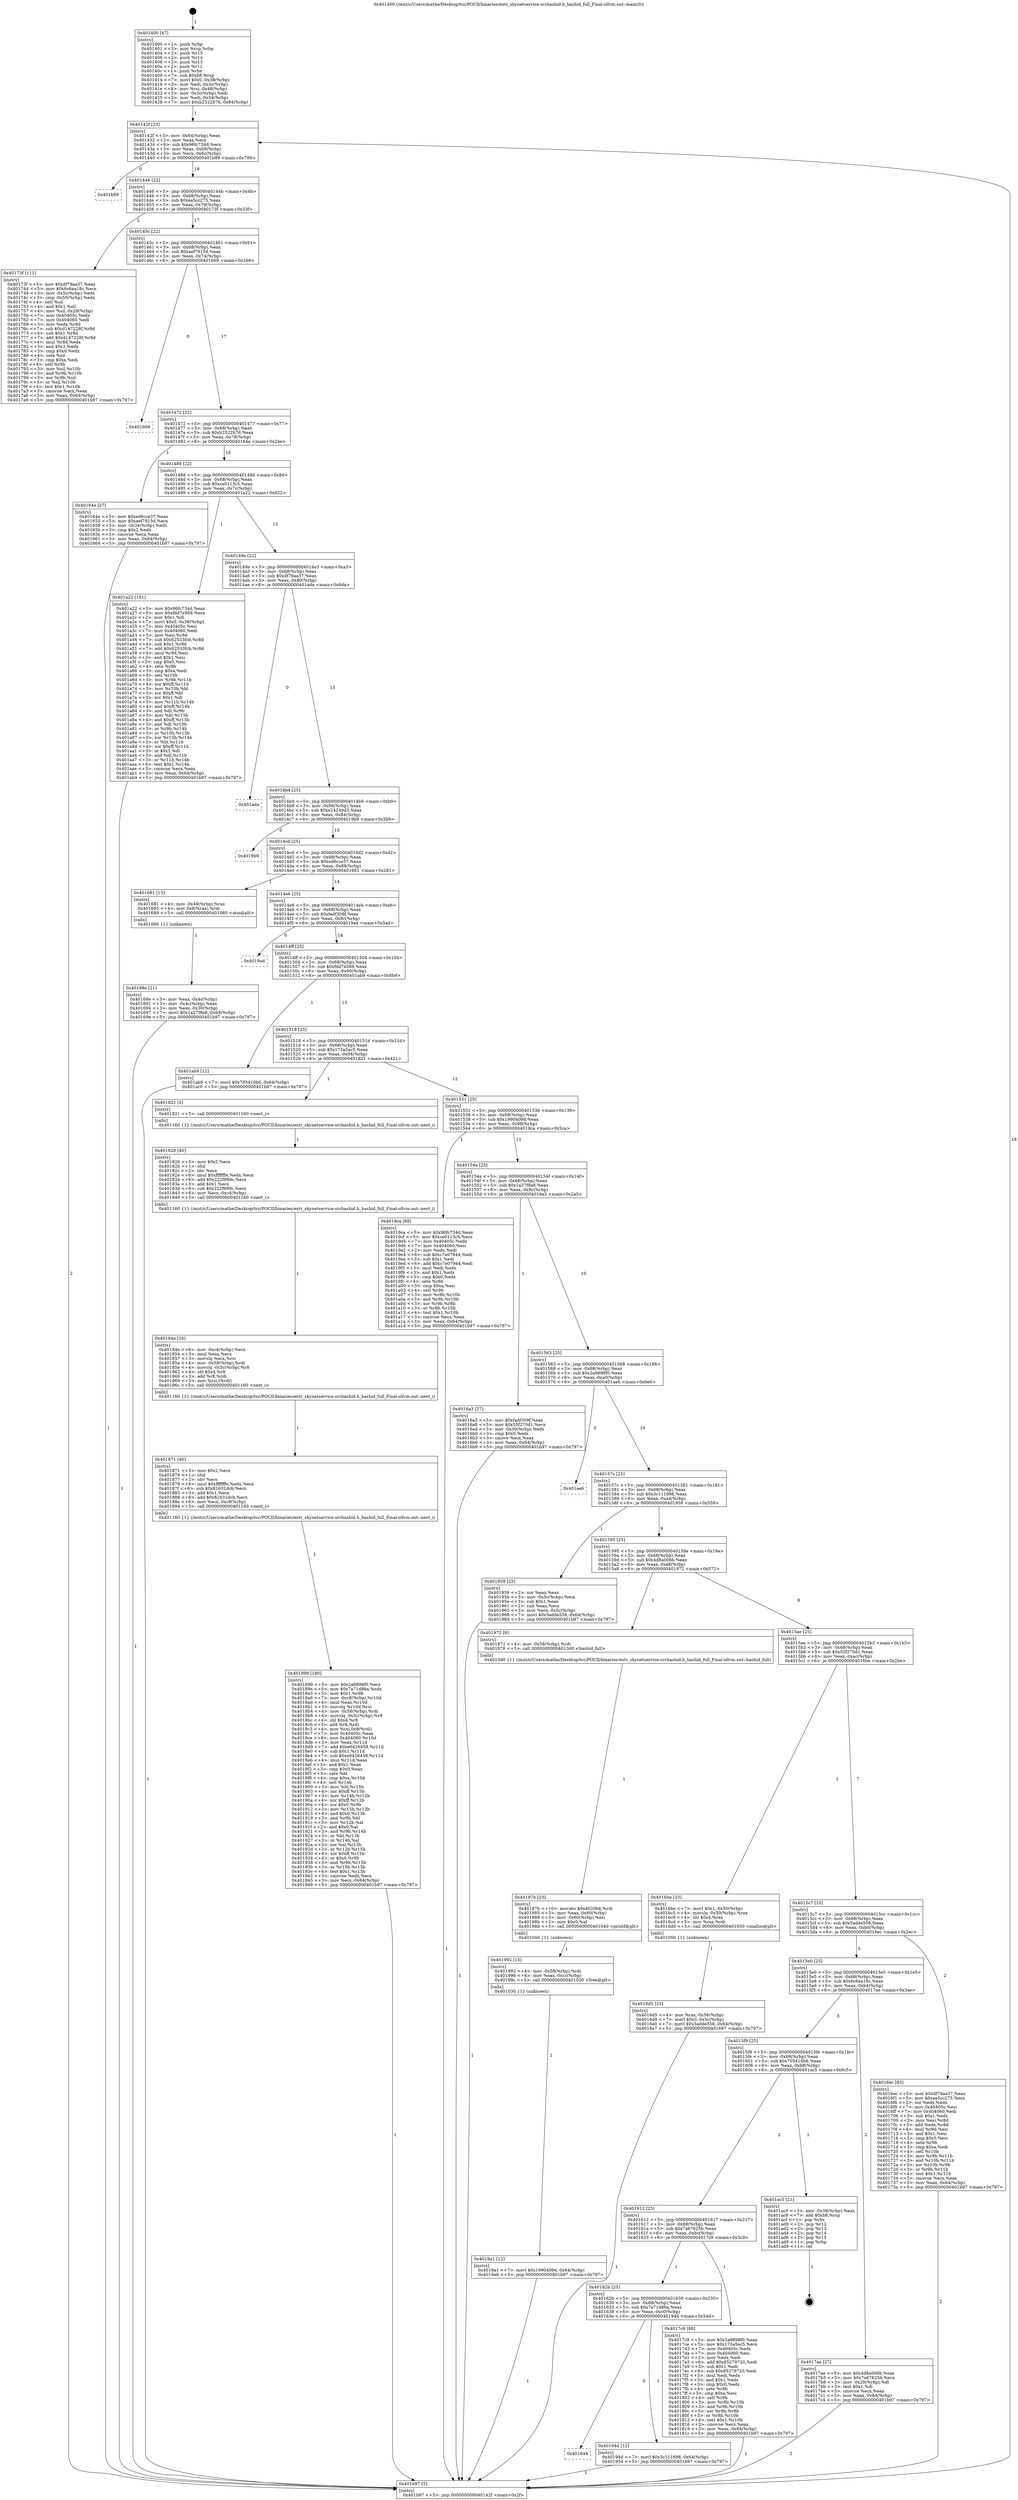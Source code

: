digraph "0x401400" {
  label = "0x401400 (/mnt/c/Users/mathe/Desktop/tcc/POCII/binaries/extr_skynetservice-srchashid.h_hashid_full_Final-ollvm.out::main(0))"
  labelloc = "t"
  node[shape=record]

  Entry [label="",width=0.3,height=0.3,shape=circle,fillcolor=black,style=filled]
  "0x40142f" [label="{
     0x40142f [23]\l
     | [instrs]\l
     &nbsp;&nbsp;0x40142f \<+3\>: mov -0x64(%rbp),%eax\l
     &nbsp;&nbsp;0x401432 \<+2\>: mov %eax,%ecx\l
     &nbsp;&nbsp;0x401434 \<+6\>: sub $0x96fc734d,%ecx\l
     &nbsp;&nbsp;0x40143a \<+3\>: mov %eax,-0x68(%rbp)\l
     &nbsp;&nbsp;0x40143d \<+3\>: mov %ecx,-0x6c(%rbp)\l
     &nbsp;&nbsp;0x401440 \<+6\>: je 0000000000401b89 \<main+0x789\>\l
  }"]
  "0x401b89" [label="{
     0x401b89\l
  }", style=dashed]
  "0x401446" [label="{
     0x401446 [22]\l
     | [instrs]\l
     &nbsp;&nbsp;0x401446 \<+5\>: jmp 000000000040144b \<main+0x4b\>\l
     &nbsp;&nbsp;0x40144b \<+3\>: mov -0x68(%rbp),%eax\l
     &nbsp;&nbsp;0x40144e \<+5\>: sub $0xaa5cc275,%eax\l
     &nbsp;&nbsp;0x401453 \<+3\>: mov %eax,-0x70(%rbp)\l
     &nbsp;&nbsp;0x401456 \<+6\>: je 000000000040173f \<main+0x33f\>\l
  }"]
  Exit [label="",width=0.3,height=0.3,shape=circle,fillcolor=black,style=filled,peripheries=2]
  "0x40173f" [label="{
     0x40173f [111]\l
     | [instrs]\l
     &nbsp;&nbsp;0x40173f \<+5\>: mov $0xdf79aa37,%eax\l
     &nbsp;&nbsp;0x401744 \<+5\>: mov $0x6c6aa18c,%ecx\l
     &nbsp;&nbsp;0x401749 \<+3\>: mov -0x5c(%rbp),%edx\l
     &nbsp;&nbsp;0x40174c \<+3\>: cmp -0x50(%rbp),%edx\l
     &nbsp;&nbsp;0x40174f \<+4\>: setl %sil\l
     &nbsp;&nbsp;0x401753 \<+4\>: and $0x1,%sil\l
     &nbsp;&nbsp;0x401757 \<+4\>: mov %sil,-0x29(%rbp)\l
     &nbsp;&nbsp;0x40175b \<+7\>: mov 0x40405c,%edx\l
     &nbsp;&nbsp;0x401762 \<+7\>: mov 0x404060,%edi\l
     &nbsp;&nbsp;0x401769 \<+3\>: mov %edx,%r8d\l
     &nbsp;&nbsp;0x40176c \<+7\>: sub $0xd147228f,%r8d\l
     &nbsp;&nbsp;0x401773 \<+4\>: sub $0x1,%r8d\l
     &nbsp;&nbsp;0x401777 \<+7\>: add $0xd147228f,%r8d\l
     &nbsp;&nbsp;0x40177e \<+4\>: imul %r8d,%edx\l
     &nbsp;&nbsp;0x401782 \<+3\>: and $0x1,%edx\l
     &nbsp;&nbsp;0x401785 \<+3\>: cmp $0x0,%edx\l
     &nbsp;&nbsp;0x401788 \<+4\>: sete %sil\l
     &nbsp;&nbsp;0x40178c \<+3\>: cmp $0xa,%edi\l
     &nbsp;&nbsp;0x40178f \<+4\>: setl %r9b\l
     &nbsp;&nbsp;0x401793 \<+3\>: mov %sil,%r10b\l
     &nbsp;&nbsp;0x401796 \<+3\>: and %r9b,%r10b\l
     &nbsp;&nbsp;0x401799 \<+3\>: xor %r9b,%sil\l
     &nbsp;&nbsp;0x40179c \<+3\>: or %sil,%r10b\l
     &nbsp;&nbsp;0x40179f \<+4\>: test $0x1,%r10b\l
     &nbsp;&nbsp;0x4017a3 \<+3\>: cmovne %ecx,%eax\l
     &nbsp;&nbsp;0x4017a6 \<+3\>: mov %eax,-0x64(%rbp)\l
     &nbsp;&nbsp;0x4017a9 \<+5\>: jmp 0000000000401b97 \<main+0x797\>\l
  }"]
  "0x40145c" [label="{
     0x40145c [22]\l
     | [instrs]\l
     &nbsp;&nbsp;0x40145c \<+5\>: jmp 0000000000401461 \<main+0x61\>\l
     &nbsp;&nbsp;0x401461 \<+3\>: mov -0x68(%rbp),%eax\l
     &nbsp;&nbsp;0x401464 \<+5\>: sub $0xaef7915d,%eax\l
     &nbsp;&nbsp;0x401469 \<+3\>: mov %eax,-0x74(%rbp)\l
     &nbsp;&nbsp;0x40146c \<+6\>: je 0000000000401669 \<main+0x269\>\l
  }"]
  "0x4019a1" [label="{
     0x4019a1 [12]\l
     | [instrs]\l
     &nbsp;&nbsp;0x4019a1 \<+7\>: movl $0x1990409d,-0x64(%rbp)\l
     &nbsp;&nbsp;0x4019a8 \<+5\>: jmp 0000000000401b97 \<main+0x797\>\l
  }"]
  "0x401669" [label="{
     0x401669\l
  }", style=dashed]
  "0x401472" [label="{
     0x401472 [22]\l
     | [instrs]\l
     &nbsp;&nbsp;0x401472 \<+5\>: jmp 0000000000401477 \<main+0x77\>\l
     &nbsp;&nbsp;0x401477 \<+3\>: mov -0x68(%rbp),%eax\l
     &nbsp;&nbsp;0x40147a \<+5\>: sub $0xb2522b76,%eax\l
     &nbsp;&nbsp;0x40147f \<+3\>: mov %eax,-0x78(%rbp)\l
     &nbsp;&nbsp;0x401482 \<+6\>: je 000000000040164e \<main+0x24e\>\l
  }"]
  "0x401992" [label="{
     0x401992 [15]\l
     | [instrs]\l
     &nbsp;&nbsp;0x401992 \<+4\>: mov -0x58(%rbp),%rdi\l
     &nbsp;&nbsp;0x401996 \<+6\>: mov %eax,-0xcc(%rbp)\l
     &nbsp;&nbsp;0x40199c \<+5\>: call 0000000000401030 \<free@plt\>\l
     | [calls]\l
     &nbsp;&nbsp;0x401030 \{1\} (unknown)\l
  }"]
  "0x40164e" [label="{
     0x40164e [27]\l
     | [instrs]\l
     &nbsp;&nbsp;0x40164e \<+5\>: mov $0xed6cce37,%eax\l
     &nbsp;&nbsp;0x401653 \<+5\>: mov $0xaef7915d,%ecx\l
     &nbsp;&nbsp;0x401658 \<+3\>: mov -0x34(%rbp),%edx\l
     &nbsp;&nbsp;0x40165b \<+3\>: cmp $0x2,%edx\l
     &nbsp;&nbsp;0x40165e \<+3\>: cmovne %ecx,%eax\l
     &nbsp;&nbsp;0x401661 \<+3\>: mov %eax,-0x64(%rbp)\l
     &nbsp;&nbsp;0x401664 \<+5\>: jmp 0000000000401b97 \<main+0x797\>\l
  }"]
  "0x401488" [label="{
     0x401488 [22]\l
     | [instrs]\l
     &nbsp;&nbsp;0x401488 \<+5\>: jmp 000000000040148d \<main+0x8d\>\l
     &nbsp;&nbsp;0x40148d \<+3\>: mov -0x68(%rbp),%eax\l
     &nbsp;&nbsp;0x401490 \<+5\>: sub $0xce0113c5,%eax\l
     &nbsp;&nbsp;0x401495 \<+3\>: mov %eax,-0x7c(%rbp)\l
     &nbsp;&nbsp;0x401498 \<+6\>: je 0000000000401a22 \<main+0x622\>\l
  }"]
  "0x401b97" [label="{
     0x401b97 [5]\l
     | [instrs]\l
     &nbsp;&nbsp;0x401b97 \<+5\>: jmp 000000000040142f \<main+0x2f\>\l
  }"]
  "0x401400" [label="{
     0x401400 [47]\l
     | [instrs]\l
     &nbsp;&nbsp;0x401400 \<+1\>: push %rbp\l
     &nbsp;&nbsp;0x401401 \<+3\>: mov %rsp,%rbp\l
     &nbsp;&nbsp;0x401404 \<+2\>: push %r15\l
     &nbsp;&nbsp;0x401406 \<+2\>: push %r14\l
     &nbsp;&nbsp;0x401408 \<+2\>: push %r13\l
     &nbsp;&nbsp;0x40140a \<+2\>: push %r12\l
     &nbsp;&nbsp;0x40140c \<+1\>: push %rbx\l
     &nbsp;&nbsp;0x40140d \<+7\>: sub $0xb8,%rsp\l
     &nbsp;&nbsp;0x401414 \<+7\>: movl $0x0,-0x38(%rbp)\l
     &nbsp;&nbsp;0x40141b \<+3\>: mov %edi,-0x3c(%rbp)\l
     &nbsp;&nbsp;0x40141e \<+4\>: mov %rsi,-0x48(%rbp)\l
     &nbsp;&nbsp;0x401422 \<+3\>: mov -0x3c(%rbp),%edi\l
     &nbsp;&nbsp;0x401425 \<+3\>: mov %edi,-0x34(%rbp)\l
     &nbsp;&nbsp;0x401428 \<+7\>: movl $0xb2522b76,-0x64(%rbp)\l
  }"]
  "0x40197b" [label="{
     0x40197b [23]\l
     | [instrs]\l
     &nbsp;&nbsp;0x40197b \<+10\>: movabs $0x4020b6,%rdi\l
     &nbsp;&nbsp;0x401985 \<+3\>: mov %eax,-0x60(%rbp)\l
     &nbsp;&nbsp;0x401988 \<+3\>: mov -0x60(%rbp),%esi\l
     &nbsp;&nbsp;0x40198b \<+2\>: mov $0x0,%al\l
     &nbsp;&nbsp;0x40198d \<+5\>: call 0000000000401040 \<printf@plt\>\l
     | [calls]\l
     &nbsp;&nbsp;0x401040 \{1\} (unknown)\l
  }"]
  "0x401a22" [label="{
     0x401a22 [151]\l
     | [instrs]\l
     &nbsp;&nbsp;0x401a22 \<+5\>: mov $0x96fc734d,%eax\l
     &nbsp;&nbsp;0x401a27 \<+5\>: mov $0xfdd7e569,%ecx\l
     &nbsp;&nbsp;0x401a2c \<+2\>: mov $0x1,%dl\l
     &nbsp;&nbsp;0x401a2e \<+7\>: movl $0x0,-0x38(%rbp)\l
     &nbsp;&nbsp;0x401a35 \<+7\>: mov 0x40405c,%esi\l
     &nbsp;&nbsp;0x401a3c \<+7\>: mov 0x404060,%edi\l
     &nbsp;&nbsp;0x401a43 \<+3\>: mov %esi,%r8d\l
     &nbsp;&nbsp;0x401a46 \<+7\>: sub $0x62533fcb,%r8d\l
     &nbsp;&nbsp;0x401a4d \<+4\>: sub $0x1,%r8d\l
     &nbsp;&nbsp;0x401a51 \<+7\>: add $0x62533fcb,%r8d\l
     &nbsp;&nbsp;0x401a58 \<+4\>: imul %r8d,%esi\l
     &nbsp;&nbsp;0x401a5c \<+3\>: and $0x1,%esi\l
     &nbsp;&nbsp;0x401a5f \<+3\>: cmp $0x0,%esi\l
     &nbsp;&nbsp;0x401a62 \<+4\>: sete %r9b\l
     &nbsp;&nbsp;0x401a66 \<+3\>: cmp $0xa,%edi\l
     &nbsp;&nbsp;0x401a69 \<+4\>: setl %r10b\l
     &nbsp;&nbsp;0x401a6d \<+3\>: mov %r9b,%r11b\l
     &nbsp;&nbsp;0x401a70 \<+4\>: xor $0xff,%r11b\l
     &nbsp;&nbsp;0x401a74 \<+3\>: mov %r10b,%bl\l
     &nbsp;&nbsp;0x401a77 \<+3\>: xor $0xff,%bl\l
     &nbsp;&nbsp;0x401a7a \<+3\>: xor $0x1,%dl\l
     &nbsp;&nbsp;0x401a7d \<+3\>: mov %r11b,%r14b\l
     &nbsp;&nbsp;0x401a80 \<+4\>: and $0xff,%r14b\l
     &nbsp;&nbsp;0x401a84 \<+3\>: and %dl,%r9b\l
     &nbsp;&nbsp;0x401a87 \<+3\>: mov %bl,%r15b\l
     &nbsp;&nbsp;0x401a8a \<+4\>: and $0xff,%r15b\l
     &nbsp;&nbsp;0x401a8e \<+3\>: and %dl,%r10b\l
     &nbsp;&nbsp;0x401a91 \<+3\>: or %r9b,%r14b\l
     &nbsp;&nbsp;0x401a94 \<+3\>: or %r10b,%r15b\l
     &nbsp;&nbsp;0x401a97 \<+3\>: xor %r15b,%r14b\l
     &nbsp;&nbsp;0x401a9a \<+3\>: or %bl,%r11b\l
     &nbsp;&nbsp;0x401a9d \<+4\>: xor $0xff,%r11b\l
     &nbsp;&nbsp;0x401aa1 \<+3\>: or $0x1,%dl\l
     &nbsp;&nbsp;0x401aa4 \<+3\>: and %dl,%r11b\l
     &nbsp;&nbsp;0x401aa7 \<+3\>: or %r11b,%r14b\l
     &nbsp;&nbsp;0x401aaa \<+4\>: test $0x1,%r14b\l
     &nbsp;&nbsp;0x401aae \<+3\>: cmovne %ecx,%eax\l
     &nbsp;&nbsp;0x401ab1 \<+3\>: mov %eax,-0x64(%rbp)\l
     &nbsp;&nbsp;0x401ab4 \<+5\>: jmp 0000000000401b97 \<main+0x797\>\l
  }"]
  "0x40149e" [label="{
     0x40149e [22]\l
     | [instrs]\l
     &nbsp;&nbsp;0x40149e \<+5\>: jmp 00000000004014a3 \<main+0xa3\>\l
     &nbsp;&nbsp;0x4014a3 \<+3\>: mov -0x68(%rbp),%eax\l
     &nbsp;&nbsp;0x4014a6 \<+5\>: sub $0xdf79aa37,%eax\l
     &nbsp;&nbsp;0x4014ab \<+3\>: mov %eax,-0x80(%rbp)\l
     &nbsp;&nbsp;0x4014ae \<+6\>: je 0000000000401ada \<main+0x6da\>\l
  }"]
  "0x401644" [label="{
     0x401644\l
  }", style=dashed]
  "0x401ada" [label="{
     0x401ada\l
  }", style=dashed]
  "0x4014b4" [label="{
     0x4014b4 [25]\l
     | [instrs]\l
     &nbsp;&nbsp;0x4014b4 \<+5\>: jmp 00000000004014b9 \<main+0xb9\>\l
     &nbsp;&nbsp;0x4014b9 \<+3\>: mov -0x68(%rbp),%eax\l
     &nbsp;&nbsp;0x4014bc \<+5\>: sub $0xe24249d3,%eax\l
     &nbsp;&nbsp;0x4014c1 \<+6\>: mov %eax,-0x84(%rbp)\l
     &nbsp;&nbsp;0x4014c7 \<+6\>: je 00000000004019b9 \<main+0x5b9\>\l
  }"]
  "0x40194d" [label="{
     0x40194d [12]\l
     | [instrs]\l
     &nbsp;&nbsp;0x40194d \<+7\>: movl $0x3c111698,-0x64(%rbp)\l
     &nbsp;&nbsp;0x401954 \<+5\>: jmp 0000000000401b97 \<main+0x797\>\l
  }"]
  "0x4019b9" [label="{
     0x4019b9\l
  }", style=dashed]
  "0x4014cd" [label="{
     0x4014cd [25]\l
     | [instrs]\l
     &nbsp;&nbsp;0x4014cd \<+5\>: jmp 00000000004014d2 \<main+0xd2\>\l
     &nbsp;&nbsp;0x4014d2 \<+3\>: mov -0x68(%rbp),%eax\l
     &nbsp;&nbsp;0x4014d5 \<+5\>: sub $0xed6cce37,%eax\l
     &nbsp;&nbsp;0x4014da \<+6\>: mov %eax,-0x88(%rbp)\l
     &nbsp;&nbsp;0x4014e0 \<+6\>: je 0000000000401681 \<main+0x281\>\l
  }"]
  "0x401899" [label="{
     0x401899 [180]\l
     | [instrs]\l
     &nbsp;&nbsp;0x401899 \<+5\>: mov $0x2a9898f0,%ecx\l
     &nbsp;&nbsp;0x40189e \<+5\>: mov $0x7a71d86a,%edx\l
     &nbsp;&nbsp;0x4018a3 \<+3\>: mov $0x1,%r9b\l
     &nbsp;&nbsp;0x4018a6 \<+7\>: mov -0xc8(%rbp),%r10d\l
     &nbsp;&nbsp;0x4018ad \<+4\>: imul %eax,%r10d\l
     &nbsp;&nbsp;0x4018b1 \<+3\>: movslq %r10d,%rsi\l
     &nbsp;&nbsp;0x4018b4 \<+4\>: mov -0x58(%rbp),%rdi\l
     &nbsp;&nbsp;0x4018b8 \<+4\>: movslq -0x5c(%rbp),%r8\l
     &nbsp;&nbsp;0x4018bc \<+4\>: shl $0x4,%r8\l
     &nbsp;&nbsp;0x4018c0 \<+3\>: add %r8,%rdi\l
     &nbsp;&nbsp;0x4018c3 \<+4\>: mov %rsi,0x8(%rdi)\l
     &nbsp;&nbsp;0x4018c7 \<+7\>: mov 0x40405c,%eax\l
     &nbsp;&nbsp;0x4018ce \<+8\>: mov 0x404060,%r10d\l
     &nbsp;&nbsp;0x4018d6 \<+3\>: mov %eax,%r11d\l
     &nbsp;&nbsp;0x4018d9 \<+7\>: add $0xe0426458,%r11d\l
     &nbsp;&nbsp;0x4018e0 \<+4\>: sub $0x1,%r11d\l
     &nbsp;&nbsp;0x4018e4 \<+7\>: sub $0xe0426458,%r11d\l
     &nbsp;&nbsp;0x4018eb \<+4\>: imul %r11d,%eax\l
     &nbsp;&nbsp;0x4018ef \<+3\>: and $0x1,%eax\l
     &nbsp;&nbsp;0x4018f2 \<+3\>: cmp $0x0,%eax\l
     &nbsp;&nbsp;0x4018f5 \<+3\>: sete %bl\l
     &nbsp;&nbsp;0x4018f8 \<+4\>: cmp $0xa,%r10d\l
     &nbsp;&nbsp;0x4018fc \<+4\>: setl %r14b\l
     &nbsp;&nbsp;0x401900 \<+3\>: mov %bl,%r15b\l
     &nbsp;&nbsp;0x401903 \<+4\>: xor $0xff,%r15b\l
     &nbsp;&nbsp;0x401907 \<+3\>: mov %r14b,%r12b\l
     &nbsp;&nbsp;0x40190a \<+4\>: xor $0xff,%r12b\l
     &nbsp;&nbsp;0x40190e \<+4\>: xor $0x0,%r9b\l
     &nbsp;&nbsp;0x401912 \<+3\>: mov %r15b,%r13b\l
     &nbsp;&nbsp;0x401915 \<+4\>: and $0x0,%r13b\l
     &nbsp;&nbsp;0x401919 \<+3\>: and %r9b,%bl\l
     &nbsp;&nbsp;0x40191c \<+3\>: mov %r12b,%al\l
     &nbsp;&nbsp;0x40191f \<+2\>: and $0x0,%al\l
     &nbsp;&nbsp;0x401921 \<+3\>: and %r9b,%r14b\l
     &nbsp;&nbsp;0x401924 \<+3\>: or %bl,%r13b\l
     &nbsp;&nbsp;0x401927 \<+3\>: or %r14b,%al\l
     &nbsp;&nbsp;0x40192a \<+3\>: xor %al,%r13b\l
     &nbsp;&nbsp;0x40192d \<+3\>: or %r12b,%r15b\l
     &nbsp;&nbsp;0x401930 \<+4\>: xor $0xff,%r15b\l
     &nbsp;&nbsp;0x401934 \<+4\>: or $0x0,%r9b\l
     &nbsp;&nbsp;0x401938 \<+3\>: and %r9b,%r15b\l
     &nbsp;&nbsp;0x40193b \<+3\>: or %r15b,%r13b\l
     &nbsp;&nbsp;0x40193e \<+4\>: test $0x1,%r13b\l
     &nbsp;&nbsp;0x401942 \<+3\>: cmovne %edx,%ecx\l
     &nbsp;&nbsp;0x401945 \<+3\>: mov %ecx,-0x64(%rbp)\l
     &nbsp;&nbsp;0x401948 \<+5\>: jmp 0000000000401b97 \<main+0x797\>\l
  }"]
  "0x401681" [label="{
     0x401681 [13]\l
     | [instrs]\l
     &nbsp;&nbsp;0x401681 \<+4\>: mov -0x48(%rbp),%rax\l
     &nbsp;&nbsp;0x401685 \<+4\>: mov 0x8(%rax),%rdi\l
     &nbsp;&nbsp;0x401689 \<+5\>: call 0000000000401060 \<atoi@plt\>\l
     | [calls]\l
     &nbsp;&nbsp;0x401060 \{1\} (unknown)\l
  }"]
  "0x4014e6" [label="{
     0x4014e6 [25]\l
     | [instrs]\l
     &nbsp;&nbsp;0x4014e6 \<+5\>: jmp 00000000004014eb \<main+0xeb\>\l
     &nbsp;&nbsp;0x4014eb \<+3\>: mov -0x68(%rbp),%eax\l
     &nbsp;&nbsp;0x4014ee \<+5\>: sub $0xfadf309f,%eax\l
     &nbsp;&nbsp;0x4014f3 \<+6\>: mov %eax,-0x8c(%rbp)\l
     &nbsp;&nbsp;0x4014f9 \<+6\>: je 00000000004019ad \<main+0x5ad\>\l
  }"]
  "0x40168e" [label="{
     0x40168e [21]\l
     | [instrs]\l
     &nbsp;&nbsp;0x40168e \<+3\>: mov %eax,-0x4c(%rbp)\l
     &nbsp;&nbsp;0x401691 \<+3\>: mov -0x4c(%rbp),%eax\l
     &nbsp;&nbsp;0x401694 \<+3\>: mov %eax,-0x30(%rbp)\l
     &nbsp;&nbsp;0x401697 \<+7\>: movl $0x1a37f8e8,-0x64(%rbp)\l
     &nbsp;&nbsp;0x40169e \<+5\>: jmp 0000000000401b97 \<main+0x797\>\l
  }"]
  "0x401871" [label="{
     0x401871 [40]\l
     | [instrs]\l
     &nbsp;&nbsp;0x401871 \<+5\>: mov $0x2,%ecx\l
     &nbsp;&nbsp;0x401876 \<+1\>: cltd\l
     &nbsp;&nbsp;0x401877 \<+2\>: idiv %ecx\l
     &nbsp;&nbsp;0x401879 \<+6\>: imul $0xfffffffe,%edx,%ecx\l
     &nbsp;&nbsp;0x40187f \<+6\>: sub $0x81631dcb,%ecx\l
     &nbsp;&nbsp;0x401885 \<+3\>: add $0x1,%ecx\l
     &nbsp;&nbsp;0x401888 \<+6\>: add $0x81631dcb,%ecx\l
     &nbsp;&nbsp;0x40188e \<+6\>: mov %ecx,-0xc8(%rbp)\l
     &nbsp;&nbsp;0x401894 \<+5\>: call 0000000000401160 \<next_i\>\l
     | [calls]\l
     &nbsp;&nbsp;0x401160 \{1\} (/mnt/c/Users/mathe/Desktop/tcc/POCII/binaries/extr_skynetservice-srchashid.h_hashid_full_Final-ollvm.out::next_i)\l
  }"]
  "0x4019ad" [label="{
     0x4019ad\l
  }", style=dashed]
  "0x4014ff" [label="{
     0x4014ff [25]\l
     | [instrs]\l
     &nbsp;&nbsp;0x4014ff \<+5\>: jmp 0000000000401504 \<main+0x104\>\l
     &nbsp;&nbsp;0x401504 \<+3\>: mov -0x68(%rbp),%eax\l
     &nbsp;&nbsp;0x401507 \<+5\>: sub $0xfdd7e569,%eax\l
     &nbsp;&nbsp;0x40150c \<+6\>: mov %eax,-0x90(%rbp)\l
     &nbsp;&nbsp;0x401512 \<+6\>: je 0000000000401ab9 \<main+0x6b9\>\l
  }"]
  "0x40184e" [label="{
     0x40184e [35]\l
     | [instrs]\l
     &nbsp;&nbsp;0x40184e \<+6\>: mov -0xc4(%rbp),%ecx\l
     &nbsp;&nbsp;0x401854 \<+3\>: imul %eax,%ecx\l
     &nbsp;&nbsp;0x401857 \<+3\>: movslq %ecx,%rsi\l
     &nbsp;&nbsp;0x40185a \<+4\>: mov -0x58(%rbp),%rdi\l
     &nbsp;&nbsp;0x40185e \<+4\>: movslq -0x5c(%rbp),%r8\l
     &nbsp;&nbsp;0x401862 \<+4\>: shl $0x4,%r8\l
     &nbsp;&nbsp;0x401866 \<+3\>: add %r8,%rdi\l
     &nbsp;&nbsp;0x401869 \<+3\>: mov %rsi,(%rdi)\l
     &nbsp;&nbsp;0x40186c \<+5\>: call 0000000000401160 \<next_i\>\l
     | [calls]\l
     &nbsp;&nbsp;0x401160 \{1\} (/mnt/c/Users/mathe/Desktop/tcc/POCII/binaries/extr_skynetservice-srchashid.h_hashid_full_Final-ollvm.out::next_i)\l
  }"]
  "0x401ab9" [label="{
     0x401ab9 [12]\l
     | [instrs]\l
     &nbsp;&nbsp;0x401ab9 \<+7\>: movl $0x705410b6,-0x64(%rbp)\l
     &nbsp;&nbsp;0x401ac0 \<+5\>: jmp 0000000000401b97 \<main+0x797\>\l
  }"]
  "0x401518" [label="{
     0x401518 [25]\l
     | [instrs]\l
     &nbsp;&nbsp;0x401518 \<+5\>: jmp 000000000040151d \<main+0x11d\>\l
     &nbsp;&nbsp;0x40151d \<+3\>: mov -0x68(%rbp),%eax\l
     &nbsp;&nbsp;0x401520 \<+5\>: sub $0x173a5ac5,%eax\l
     &nbsp;&nbsp;0x401525 \<+6\>: mov %eax,-0x94(%rbp)\l
     &nbsp;&nbsp;0x40152b \<+6\>: je 0000000000401821 \<main+0x421\>\l
  }"]
  "0x401826" [label="{
     0x401826 [40]\l
     | [instrs]\l
     &nbsp;&nbsp;0x401826 \<+5\>: mov $0x2,%ecx\l
     &nbsp;&nbsp;0x40182b \<+1\>: cltd\l
     &nbsp;&nbsp;0x40182c \<+2\>: idiv %ecx\l
     &nbsp;&nbsp;0x40182e \<+6\>: imul $0xfffffffe,%edx,%ecx\l
     &nbsp;&nbsp;0x401834 \<+6\>: add $0x222f999c,%ecx\l
     &nbsp;&nbsp;0x40183a \<+3\>: add $0x1,%ecx\l
     &nbsp;&nbsp;0x40183d \<+6\>: sub $0x222f999c,%ecx\l
     &nbsp;&nbsp;0x401843 \<+6\>: mov %ecx,-0xc4(%rbp)\l
     &nbsp;&nbsp;0x401849 \<+5\>: call 0000000000401160 \<next_i\>\l
     | [calls]\l
     &nbsp;&nbsp;0x401160 \{1\} (/mnt/c/Users/mathe/Desktop/tcc/POCII/binaries/extr_skynetservice-srchashid.h_hashid_full_Final-ollvm.out::next_i)\l
  }"]
  "0x401821" [label="{
     0x401821 [5]\l
     | [instrs]\l
     &nbsp;&nbsp;0x401821 \<+5\>: call 0000000000401160 \<next_i\>\l
     | [calls]\l
     &nbsp;&nbsp;0x401160 \{1\} (/mnt/c/Users/mathe/Desktop/tcc/POCII/binaries/extr_skynetservice-srchashid.h_hashid_full_Final-ollvm.out::next_i)\l
  }"]
  "0x401531" [label="{
     0x401531 [25]\l
     | [instrs]\l
     &nbsp;&nbsp;0x401531 \<+5\>: jmp 0000000000401536 \<main+0x136\>\l
     &nbsp;&nbsp;0x401536 \<+3\>: mov -0x68(%rbp),%eax\l
     &nbsp;&nbsp;0x401539 \<+5\>: sub $0x1990409d,%eax\l
     &nbsp;&nbsp;0x40153e \<+6\>: mov %eax,-0x98(%rbp)\l
     &nbsp;&nbsp;0x401544 \<+6\>: je 00000000004019ca \<main+0x5ca\>\l
  }"]
  "0x40162b" [label="{
     0x40162b [25]\l
     | [instrs]\l
     &nbsp;&nbsp;0x40162b \<+5\>: jmp 0000000000401630 \<main+0x230\>\l
     &nbsp;&nbsp;0x401630 \<+3\>: mov -0x68(%rbp),%eax\l
     &nbsp;&nbsp;0x401633 \<+5\>: sub $0x7a71d86a,%eax\l
     &nbsp;&nbsp;0x401638 \<+6\>: mov %eax,-0xc0(%rbp)\l
     &nbsp;&nbsp;0x40163e \<+6\>: je 000000000040194d \<main+0x54d\>\l
  }"]
  "0x4019ca" [label="{
     0x4019ca [88]\l
     | [instrs]\l
     &nbsp;&nbsp;0x4019ca \<+5\>: mov $0x96fc734d,%eax\l
     &nbsp;&nbsp;0x4019cf \<+5\>: mov $0xce0113c5,%ecx\l
     &nbsp;&nbsp;0x4019d4 \<+7\>: mov 0x40405c,%edx\l
     &nbsp;&nbsp;0x4019db \<+7\>: mov 0x404060,%esi\l
     &nbsp;&nbsp;0x4019e2 \<+2\>: mov %edx,%edi\l
     &nbsp;&nbsp;0x4019e4 \<+6\>: sub $0xc7e07944,%edi\l
     &nbsp;&nbsp;0x4019ea \<+3\>: sub $0x1,%edi\l
     &nbsp;&nbsp;0x4019ed \<+6\>: add $0xc7e07944,%edi\l
     &nbsp;&nbsp;0x4019f3 \<+3\>: imul %edi,%edx\l
     &nbsp;&nbsp;0x4019f6 \<+3\>: and $0x1,%edx\l
     &nbsp;&nbsp;0x4019f9 \<+3\>: cmp $0x0,%edx\l
     &nbsp;&nbsp;0x4019fc \<+4\>: sete %r8b\l
     &nbsp;&nbsp;0x401a00 \<+3\>: cmp $0xa,%esi\l
     &nbsp;&nbsp;0x401a03 \<+4\>: setl %r9b\l
     &nbsp;&nbsp;0x401a07 \<+3\>: mov %r8b,%r10b\l
     &nbsp;&nbsp;0x401a0a \<+3\>: and %r9b,%r10b\l
     &nbsp;&nbsp;0x401a0d \<+3\>: xor %r9b,%r8b\l
     &nbsp;&nbsp;0x401a10 \<+3\>: or %r8b,%r10b\l
     &nbsp;&nbsp;0x401a13 \<+4\>: test $0x1,%r10b\l
     &nbsp;&nbsp;0x401a17 \<+3\>: cmovne %ecx,%eax\l
     &nbsp;&nbsp;0x401a1a \<+3\>: mov %eax,-0x64(%rbp)\l
     &nbsp;&nbsp;0x401a1d \<+5\>: jmp 0000000000401b97 \<main+0x797\>\l
  }"]
  "0x40154a" [label="{
     0x40154a [25]\l
     | [instrs]\l
     &nbsp;&nbsp;0x40154a \<+5\>: jmp 000000000040154f \<main+0x14f\>\l
     &nbsp;&nbsp;0x40154f \<+3\>: mov -0x68(%rbp),%eax\l
     &nbsp;&nbsp;0x401552 \<+5\>: sub $0x1a37f8e8,%eax\l
     &nbsp;&nbsp;0x401557 \<+6\>: mov %eax,-0x9c(%rbp)\l
     &nbsp;&nbsp;0x40155d \<+6\>: je 00000000004016a3 \<main+0x2a3\>\l
  }"]
  "0x4017c9" [label="{
     0x4017c9 [88]\l
     | [instrs]\l
     &nbsp;&nbsp;0x4017c9 \<+5\>: mov $0x2a9898f0,%eax\l
     &nbsp;&nbsp;0x4017ce \<+5\>: mov $0x173a5ac5,%ecx\l
     &nbsp;&nbsp;0x4017d3 \<+7\>: mov 0x40405c,%edx\l
     &nbsp;&nbsp;0x4017da \<+7\>: mov 0x404060,%esi\l
     &nbsp;&nbsp;0x4017e1 \<+2\>: mov %edx,%edi\l
     &nbsp;&nbsp;0x4017e3 \<+6\>: add $0x85279720,%edi\l
     &nbsp;&nbsp;0x4017e9 \<+3\>: sub $0x1,%edi\l
     &nbsp;&nbsp;0x4017ec \<+6\>: sub $0x85279720,%edi\l
     &nbsp;&nbsp;0x4017f2 \<+3\>: imul %edi,%edx\l
     &nbsp;&nbsp;0x4017f5 \<+3\>: and $0x1,%edx\l
     &nbsp;&nbsp;0x4017f8 \<+3\>: cmp $0x0,%edx\l
     &nbsp;&nbsp;0x4017fb \<+4\>: sete %r8b\l
     &nbsp;&nbsp;0x4017ff \<+3\>: cmp $0xa,%esi\l
     &nbsp;&nbsp;0x401802 \<+4\>: setl %r9b\l
     &nbsp;&nbsp;0x401806 \<+3\>: mov %r8b,%r10b\l
     &nbsp;&nbsp;0x401809 \<+3\>: and %r9b,%r10b\l
     &nbsp;&nbsp;0x40180c \<+3\>: xor %r9b,%r8b\l
     &nbsp;&nbsp;0x40180f \<+3\>: or %r8b,%r10b\l
     &nbsp;&nbsp;0x401812 \<+4\>: test $0x1,%r10b\l
     &nbsp;&nbsp;0x401816 \<+3\>: cmovne %ecx,%eax\l
     &nbsp;&nbsp;0x401819 \<+3\>: mov %eax,-0x64(%rbp)\l
     &nbsp;&nbsp;0x40181c \<+5\>: jmp 0000000000401b97 \<main+0x797\>\l
  }"]
  "0x4016a3" [label="{
     0x4016a3 [27]\l
     | [instrs]\l
     &nbsp;&nbsp;0x4016a3 \<+5\>: mov $0xfadf309f,%eax\l
     &nbsp;&nbsp;0x4016a8 \<+5\>: mov $0x55f270d1,%ecx\l
     &nbsp;&nbsp;0x4016ad \<+3\>: mov -0x30(%rbp),%edx\l
     &nbsp;&nbsp;0x4016b0 \<+3\>: cmp $0x0,%edx\l
     &nbsp;&nbsp;0x4016b3 \<+3\>: cmove %ecx,%eax\l
     &nbsp;&nbsp;0x4016b6 \<+3\>: mov %eax,-0x64(%rbp)\l
     &nbsp;&nbsp;0x4016b9 \<+5\>: jmp 0000000000401b97 \<main+0x797\>\l
  }"]
  "0x401563" [label="{
     0x401563 [25]\l
     | [instrs]\l
     &nbsp;&nbsp;0x401563 \<+5\>: jmp 0000000000401568 \<main+0x168\>\l
     &nbsp;&nbsp;0x401568 \<+3\>: mov -0x68(%rbp),%eax\l
     &nbsp;&nbsp;0x40156b \<+5\>: sub $0x2a9898f0,%eax\l
     &nbsp;&nbsp;0x401570 \<+6\>: mov %eax,-0xa0(%rbp)\l
     &nbsp;&nbsp;0x401576 \<+6\>: je 0000000000401ae6 \<main+0x6e6\>\l
  }"]
  "0x401612" [label="{
     0x401612 [25]\l
     | [instrs]\l
     &nbsp;&nbsp;0x401612 \<+5\>: jmp 0000000000401617 \<main+0x217\>\l
     &nbsp;&nbsp;0x401617 \<+3\>: mov -0x68(%rbp),%eax\l
     &nbsp;&nbsp;0x40161a \<+5\>: sub $0x7a67625b,%eax\l
     &nbsp;&nbsp;0x40161f \<+6\>: mov %eax,-0xbc(%rbp)\l
     &nbsp;&nbsp;0x401625 \<+6\>: je 00000000004017c9 \<main+0x3c9\>\l
  }"]
  "0x401ae6" [label="{
     0x401ae6\l
  }", style=dashed]
  "0x40157c" [label="{
     0x40157c [25]\l
     | [instrs]\l
     &nbsp;&nbsp;0x40157c \<+5\>: jmp 0000000000401581 \<main+0x181\>\l
     &nbsp;&nbsp;0x401581 \<+3\>: mov -0x68(%rbp),%eax\l
     &nbsp;&nbsp;0x401584 \<+5\>: sub $0x3c111698,%eax\l
     &nbsp;&nbsp;0x401589 \<+6\>: mov %eax,-0xa4(%rbp)\l
     &nbsp;&nbsp;0x40158f \<+6\>: je 0000000000401959 \<main+0x559\>\l
  }"]
  "0x401ac5" [label="{
     0x401ac5 [21]\l
     | [instrs]\l
     &nbsp;&nbsp;0x401ac5 \<+3\>: mov -0x38(%rbp),%eax\l
     &nbsp;&nbsp;0x401ac8 \<+7\>: add $0xb8,%rsp\l
     &nbsp;&nbsp;0x401acf \<+1\>: pop %rbx\l
     &nbsp;&nbsp;0x401ad0 \<+2\>: pop %r12\l
     &nbsp;&nbsp;0x401ad2 \<+2\>: pop %r13\l
     &nbsp;&nbsp;0x401ad4 \<+2\>: pop %r14\l
     &nbsp;&nbsp;0x401ad6 \<+2\>: pop %r15\l
     &nbsp;&nbsp;0x401ad8 \<+1\>: pop %rbp\l
     &nbsp;&nbsp;0x401ad9 \<+1\>: ret\l
  }"]
  "0x401959" [label="{
     0x401959 [25]\l
     | [instrs]\l
     &nbsp;&nbsp;0x401959 \<+2\>: xor %eax,%eax\l
     &nbsp;&nbsp;0x40195b \<+3\>: mov -0x5c(%rbp),%ecx\l
     &nbsp;&nbsp;0x40195e \<+3\>: sub $0x1,%eax\l
     &nbsp;&nbsp;0x401961 \<+2\>: sub %eax,%ecx\l
     &nbsp;&nbsp;0x401963 \<+3\>: mov %ecx,-0x5c(%rbp)\l
     &nbsp;&nbsp;0x401966 \<+7\>: movl $0x5adde558,-0x64(%rbp)\l
     &nbsp;&nbsp;0x40196d \<+5\>: jmp 0000000000401b97 \<main+0x797\>\l
  }"]
  "0x401595" [label="{
     0x401595 [25]\l
     | [instrs]\l
     &nbsp;&nbsp;0x401595 \<+5\>: jmp 000000000040159a \<main+0x19a\>\l
     &nbsp;&nbsp;0x40159a \<+3\>: mov -0x68(%rbp),%eax\l
     &nbsp;&nbsp;0x40159d \<+5\>: sub $0x4d8a006b,%eax\l
     &nbsp;&nbsp;0x4015a2 \<+6\>: mov %eax,-0xa8(%rbp)\l
     &nbsp;&nbsp;0x4015a8 \<+6\>: je 0000000000401972 \<main+0x572\>\l
  }"]
  "0x4015f9" [label="{
     0x4015f9 [25]\l
     | [instrs]\l
     &nbsp;&nbsp;0x4015f9 \<+5\>: jmp 00000000004015fe \<main+0x1fe\>\l
     &nbsp;&nbsp;0x4015fe \<+3\>: mov -0x68(%rbp),%eax\l
     &nbsp;&nbsp;0x401601 \<+5\>: sub $0x705410b6,%eax\l
     &nbsp;&nbsp;0x401606 \<+6\>: mov %eax,-0xb8(%rbp)\l
     &nbsp;&nbsp;0x40160c \<+6\>: je 0000000000401ac5 \<main+0x6c5\>\l
  }"]
  "0x401972" [label="{
     0x401972 [9]\l
     | [instrs]\l
     &nbsp;&nbsp;0x401972 \<+4\>: mov -0x58(%rbp),%rdi\l
     &nbsp;&nbsp;0x401976 \<+5\>: call 00000000004013d0 \<hashid_full\>\l
     | [calls]\l
     &nbsp;&nbsp;0x4013d0 \{1\} (/mnt/c/Users/mathe/Desktop/tcc/POCII/binaries/extr_skynetservice-srchashid.h_hashid_full_Final-ollvm.out::hashid_full)\l
  }"]
  "0x4015ae" [label="{
     0x4015ae [25]\l
     | [instrs]\l
     &nbsp;&nbsp;0x4015ae \<+5\>: jmp 00000000004015b3 \<main+0x1b3\>\l
     &nbsp;&nbsp;0x4015b3 \<+3\>: mov -0x68(%rbp),%eax\l
     &nbsp;&nbsp;0x4015b6 \<+5\>: sub $0x55f270d1,%eax\l
     &nbsp;&nbsp;0x4015bb \<+6\>: mov %eax,-0xac(%rbp)\l
     &nbsp;&nbsp;0x4015c1 \<+6\>: je 00000000004016be \<main+0x2be\>\l
  }"]
  "0x4017ae" [label="{
     0x4017ae [27]\l
     | [instrs]\l
     &nbsp;&nbsp;0x4017ae \<+5\>: mov $0x4d8a006b,%eax\l
     &nbsp;&nbsp;0x4017b3 \<+5\>: mov $0x7a67625b,%ecx\l
     &nbsp;&nbsp;0x4017b8 \<+3\>: mov -0x29(%rbp),%dl\l
     &nbsp;&nbsp;0x4017bb \<+3\>: test $0x1,%dl\l
     &nbsp;&nbsp;0x4017be \<+3\>: cmovne %ecx,%eax\l
     &nbsp;&nbsp;0x4017c1 \<+3\>: mov %eax,-0x64(%rbp)\l
     &nbsp;&nbsp;0x4017c4 \<+5\>: jmp 0000000000401b97 \<main+0x797\>\l
  }"]
  "0x4016be" [label="{
     0x4016be [23]\l
     | [instrs]\l
     &nbsp;&nbsp;0x4016be \<+7\>: movl $0x1,-0x50(%rbp)\l
     &nbsp;&nbsp;0x4016c5 \<+4\>: movslq -0x50(%rbp),%rax\l
     &nbsp;&nbsp;0x4016c9 \<+4\>: shl $0x4,%rax\l
     &nbsp;&nbsp;0x4016cd \<+3\>: mov %rax,%rdi\l
     &nbsp;&nbsp;0x4016d0 \<+5\>: call 0000000000401050 \<malloc@plt\>\l
     | [calls]\l
     &nbsp;&nbsp;0x401050 \{1\} (unknown)\l
  }"]
  "0x4015c7" [label="{
     0x4015c7 [25]\l
     | [instrs]\l
     &nbsp;&nbsp;0x4015c7 \<+5\>: jmp 00000000004015cc \<main+0x1cc\>\l
     &nbsp;&nbsp;0x4015cc \<+3\>: mov -0x68(%rbp),%eax\l
     &nbsp;&nbsp;0x4015cf \<+5\>: sub $0x5adde558,%eax\l
     &nbsp;&nbsp;0x4015d4 \<+6\>: mov %eax,-0xb0(%rbp)\l
     &nbsp;&nbsp;0x4015da \<+6\>: je 00000000004016ec \<main+0x2ec\>\l
  }"]
  "0x4016d5" [label="{
     0x4016d5 [23]\l
     | [instrs]\l
     &nbsp;&nbsp;0x4016d5 \<+4\>: mov %rax,-0x58(%rbp)\l
     &nbsp;&nbsp;0x4016d9 \<+7\>: movl $0x0,-0x5c(%rbp)\l
     &nbsp;&nbsp;0x4016e0 \<+7\>: movl $0x5adde558,-0x64(%rbp)\l
     &nbsp;&nbsp;0x4016e7 \<+5\>: jmp 0000000000401b97 \<main+0x797\>\l
  }"]
  "0x4015e0" [label="{
     0x4015e0 [25]\l
     | [instrs]\l
     &nbsp;&nbsp;0x4015e0 \<+5\>: jmp 00000000004015e5 \<main+0x1e5\>\l
     &nbsp;&nbsp;0x4015e5 \<+3\>: mov -0x68(%rbp),%eax\l
     &nbsp;&nbsp;0x4015e8 \<+5\>: sub $0x6c6aa18c,%eax\l
     &nbsp;&nbsp;0x4015ed \<+6\>: mov %eax,-0xb4(%rbp)\l
     &nbsp;&nbsp;0x4015f3 \<+6\>: je 00000000004017ae \<main+0x3ae\>\l
  }"]
  "0x4016ec" [label="{
     0x4016ec [83]\l
     | [instrs]\l
     &nbsp;&nbsp;0x4016ec \<+5\>: mov $0xdf79aa37,%eax\l
     &nbsp;&nbsp;0x4016f1 \<+5\>: mov $0xaa5cc275,%ecx\l
     &nbsp;&nbsp;0x4016f6 \<+2\>: xor %edx,%edx\l
     &nbsp;&nbsp;0x4016f8 \<+7\>: mov 0x40405c,%esi\l
     &nbsp;&nbsp;0x4016ff \<+7\>: mov 0x404060,%edi\l
     &nbsp;&nbsp;0x401706 \<+3\>: sub $0x1,%edx\l
     &nbsp;&nbsp;0x401709 \<+3\>: mov %esi,%r8d\l
     &nbsp;&nbsp;0x40170c \<+3\>: add %edx,%r8d\l
     &nbsp;&nbsp;0x40170f \<+4\>: imul %r8d,%esi\l
     &nbsp;&nbsp;0x401713 \<+3\>: and $0x1,%esi\l
     &nbsp;&nbsp;0x401716 \<+3\>: cmp $0x0,%esi\l
     &nbsp;&nbsp;0x401719 \<+4\>: sete %r9b\l
     &nbsp;&nbsp;0x40171d \<+3\>: cmp $0xa,%edi\l
     &nbsp;&nbsp;0x401720 \<+4\>: setl %r10b\l
     &nbsp;&nbsp;0x401724 \<+3\>: mov %r9b,%r11b\l
     &nbsp;&nbsp;0x401727 \<+3\>: and %r10b,%r11b\l
     &nbsp;&nbsp;0x40172a \<+3\>: xor %r10b,%r9b\l
     &nbsp;&nbsp;0x40172d \<+3\>: or %r9b,%r11b\l
     &nbsp;&nbsp;0x401730 \<+4\>: test $0x1,%r11b\l
     &nbsp;&nbsp;0x401734 \<+3\>: cmovne %ecx,%eax\l
     &nbsp;&nbsp;0x401737 \<+3\>: mov %eax,-0x64(%rbp)\l
     &nbsp;&nbsp;0x40173a \<+5\>: jmp 0000000000401b97 \<main+0x797\>\l
  }"]
  Entry -> "0x401400" [label=" 1"]
  "0x40142f" -> "0x401b89" [label=" 0"]
  "0x40142f" -> "0x401446" [label=" 19"]
  "0x401ac5" -> Exit [label=" 1"]
  "0x401446" -> "0x40173f" [label=" 2"]
  "0x401446" -> "0x40145c" [label=" 17"]
  "0x401ab9" -> "0x401b97" [label=" 1"]
  "0x40145c" -> "0x401669" [label=" 0"]
  "0x40145c" -> "0x401472" [label=" 17"]
  "0x401a22" -> "0x401b97" [label=" 1"]
  "0x401472" -> "0x40164e" [label=" 1"]
  "0x401472" -> "0x401488" [label=" 16"]
  "0x40164e" -> "0x401b97" [label=" 1"]
  "0x401400" -> "0x40142f" [label=" 1"]
  "0x401b97" -> "0x40142f" [label=" 18"]
  "0x4019ca" -> "0x401b97" [label=" 1"]
  "0x401488" -> "0x401a22" [label=" 1"]
  "0x401488" -> "0x40149e" [label=" 15"]
  "0x4019a1" -> "0x401b97" [label=" 1"]
  "0x40149e" -> "0x401ada" [label=" 0"]
  "0x40149e" -> "0x4014b4" [label=" 15"]
  "0x401992" -> "0x4019a1" [label=" 1"]
  "0x4014b4" -> "0x4019b9" [label=" 0"]
  "0x4014b4" -> "0x4014cd" [label=" 15"]
  "0x40197b" -> "0x401992" [label=" 1"]
  "0x4014cd" -> "0x401681" [label=" 1"]
  "0x4014cd" -> "0x4014e6" [label=" 14"]
  "0x401681" -> "0x40168e" [label=" 1"]
  "0x40168e" -> "0x401b97" [label=" 1"]
  "0x401959" -> "0x401b97" [label=" 1"]
  "0x4014e6" -> "0x4019ad" [label=" 0"]
  "0x4014e6" -> "0x4014ff" [label=" 14"]
  "0x40194d" -> "0x401b97" [label=" 1"]
  "0x4014ff" -> "0x401ab9" [label=" 1"]
  "0x4014ff" -> "0x401518" [label=" 13"]
  "0x40162b" -> "0x401644" [label=" 0"]
  "0x401518" -> "0x401821" [label=" 1"]
  "0x401518" -> "0x401531" [label=" 12"]
  "0x40162b" -> "0x40194d" [label=" 1"]
  "0x401531" -> "0x4019ca" [label=" 1"]
  "0x401531" -> "0x40154a" [label=" 11"]
  "0x401972" -> "0x40197b" [label=" 1"]
  "0x40154a" -> "0x4016a3" [label=" 1"]
  "0x40154a" -> "0x401563" [label=" 10"]
  "0x4016a3" -> "0x401b97" [label=" 1"]
  "0x401899" -> "0x401b97" [label=" 1"]
  "0x401563" -> "0x401ae6" [label=" 0"]
  "0x401563" -> "0x40157c" [label=" 10"]
  "0x40184e" -> "0x401871" [label=" 1"]
  "0x40157c" -> "0x401959" [label=" 1"]
  "0x40157c" -> "0x401595" [label=" 9"]
  "0x401826" -> "0x40184e" [label=" 1"]
  "0x401595" -> "0x401972" [label=" 1"]
  "0x401595" -> "0x4015ae" [label=" 8"]
  "0x4017c9" -> "0x401b97" [label=" 1"]
  "0x4015ae" -> "0x4016be" [label=" 1"]
  "0x4015ae" -> "0x4015c7" [label=" 7"]
  "0x4016be" -> "0x4016d5" [label=" 1"]
  "0x4016d5" -> "0x401b97" [label=" 1"]
  "0x401612" -> "0x40162b" [label=" 1"]
  "0x4015c7" -> "0x4016ec" [label=" 2"]
  "0x4015c7" -> "0x4015e0" [label=" 5"]
  "0x4016ec" -> "0x401b97" [label=" 2"]
  "0x40173f" -> "0x401b97" [label=" 2"]
  "0x401612" -> "0x4017c9" [label=" 1"]
  "0x4015e0" -> "0x4017ae" [label=" 2"]
  "0x4015e0" -> "0x4015f9" [label=" 3"]
  "0x4017ae" -> "0x401b97" [label=" 2"]
  "0x401821" -> "0x401826" [label=" 1"]
  "0x4015f9" -> "0x401ac5" [label=" 1"]
  "0x4015f9" -> "0x401612" [label=" 2"]
  "0x401871" -> "0x401899" [label=" 1"]
}
